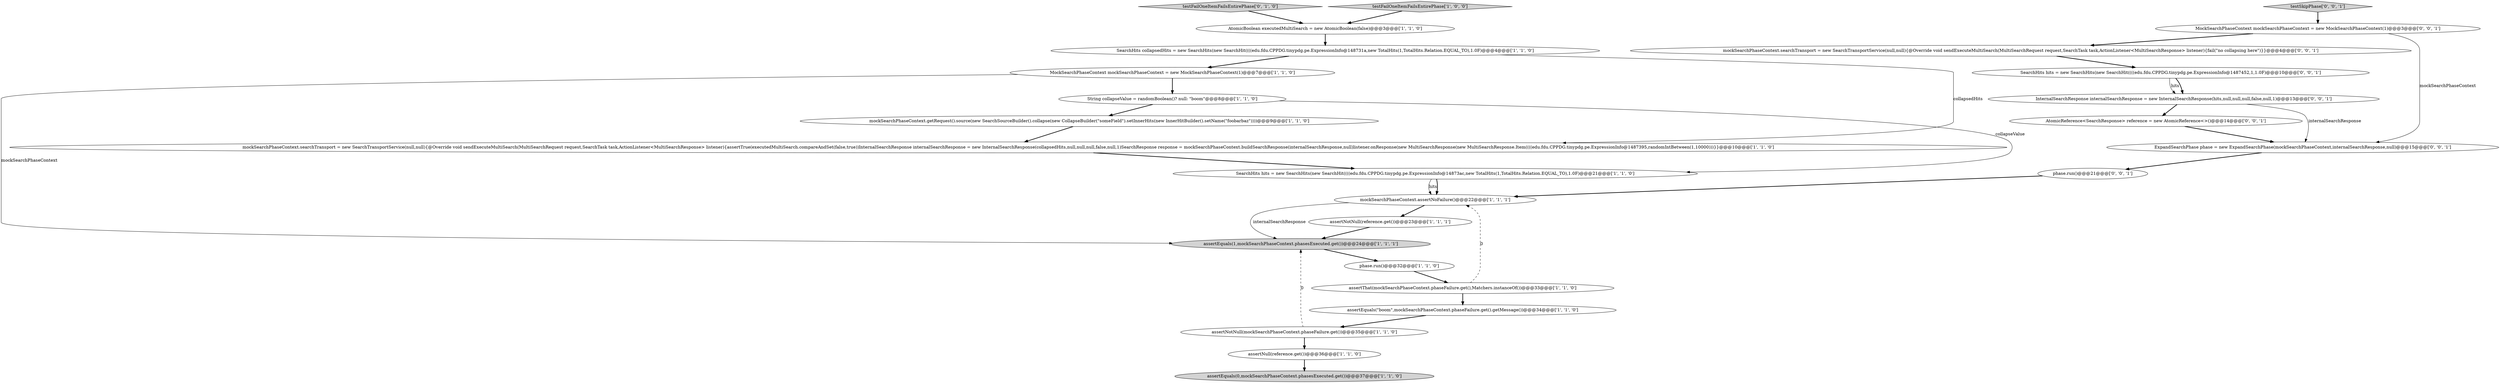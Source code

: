 digraph {
15 [style = filled, label = "mockSearchPhaseContext.searchTransport = new SearchTransportService(null,null){@Override void sendExecuteMultiSearch(MultiSearchRequest request,SearchTask task,ActionListener<MultiSearchResponse> listener){assertTrue(executedMultiSearch.compareAndSet(false,true))InternalSearchResponse internalSearchResponse = new InternalSearchResponse(collapsedHits,null,null,null,false,null,1)SearchResponse response = mockSearchPhaseContext.buildSearchResponse(internalSearchResponse,null)listener.onResponse(new MultiSearchResponse(new MultiSearchResponse.Item((((edu.fdu.CPPDG.tinypdg.pe.ExpressionInfo@1487395,randomIntBetween(1,10000)))}}@@@10@@@['1', '1', '0']", fillcolor = white, shape = ellipse image = "AAA0AAABBB1BBB"];
9 [style = filled, label = "MockSearchPhaseContext mockSearchPhaseContext = new MockSearchPhaseContext(1)@@@7@@@['1', '1', '0']", fillcolor = white, shape = ellipse image = "AAA0AAABBB1BBB"];
17 [style = filled, label = "testFailOneItemFailsEntirePhase['0', '1', '0']", fillcolor = lightgray, shape = diamond image = "AAA0AAABBB2BBB"];
18 [style = filled, label = "ExpandSearchPhase phase = new ExpandSearchPhase(mockSearchPhaseContext,internalSearchResponse,null)@@@15@@@['0', '0', '1']", fillcolor = white, shape = ellipse image = "AAA0AAABBB3BBB"];
0 [style = filled, label = "testFailOneItemFailsEntirePhase['1', '0', '0']", fillcolor = lightgray, shape = diamond image = "AAA0AAABBB1BBB"];
2 [style = filled, label = "SearchHits hits = new SearchHits(new SearchHit((((edu.fdu.CPPDG.tinypdg.pe.ExpressionInfo@14873ac,new TotalHits(1,TotalHits.Relation.EQUAL_TO),1.0F)@@@21@@@['1', '1', '0']", fillcolor = white, shape = ellipse image = "AAA0AAABBB1BBB"];
8 [style = filled, label = "assertNull(reference.get())@@@36@@@['1', '1', '0']", fillcolor = white, shape = ellipse image = "AAA0AAABBB1BBB"];
23 [style = filled, label = "AtomicReference<SearchResponse> reference = new AtomicReference<>()@@@14@@@['0', '0', '1']", fillcolor = white, shape = ellipse image = "AAA0AAABBB3BBB"];
11 [style = filled, label = "assertEquals(0,mockSearchPhaseContext.phasesExecuted.get())@@@37@@@['1', '1', '0']", fillcolor = lightgray, shape = ellipse image = "AAA0AAABBB1BBB"];
20 [style = filled, label = "InternalSearchResponse internalSearchResponse = new InternalSearchResponse(hits,null,null,null,false,null,1)@@@13@@@['0', '0', '1']", fillcolor = white, shape = ellipse image = "AAA0AAABBB3BBB"];
6 [style = filled, label = "assertEquals(\"boom\",mockSearchPhaseContext.phaseFailure.get().getMessage())@@@34@@@['1', '1', '0']", fillcolor = white, shape = ellipse image = "AAA0AAABBB1BBB"];
25 [style = filled, label = "testSkipPhase['0', '0', '1']", fillcolor = lightgray, shape = diamond image = "AAA0AAABBB3BBB"];
19 [style = filled, label = "phase.run()@@@21@@@['0', '0', '1']", fillcolor = white, shape = ellipse image = "AAA0AAABBB3BBB"];
22 [style = filled, label = "mockSearchPhaseContext.searchTransport = new SearchTransportService(null,null){@Override void sendExecuteMultiSearch(MultiSearchRequest request,SearchTask task,ActionListener<MultiSearchResponse> listener){fail(\"no collapsing here\")}}@@@4@@@['0', '0', '1']", fillcolor = white, shape = ellipse image = "AAA0AAABBB3BBB"];
5 [style = filled, label = "phase.run()@@@32@@@['1', '1', '0']", fillcolor = white, shape = ellipse image = "AAA0AAABBB1BBB"];
13 [style = filled, label = "AtomicBoolean executedMultiSearch = new AtomicBoolean(false)@@@3@@@['1', '1', '0']", fillcolor = white, shape = ellipse image = "AAA0AAABBB1BBB"];
21 [style = filled, label = "SearchHits hits = new SearchHits(new SearchHit((((edu.fdu.CPPDG.tinypdg.pe.ExpressionInfo@1487452,1,1.0F)@@@10@@@['0', '0', '1']", fillcolor = white, shape = ellipse image = "AAA0AAABBB3BBB"];
14 [style = filled, label = "assertThat(mockSearchPhaseContext.phaseFailure.get(),Matchers.instanceOf())@@@33@@@['1', '1', '0']", fillcolor = white, shape = ellipse image = "AAA0AAABBB1BBB"];
10 [style = filled, label = "String collapseValue = randomBoolean()? null: \"boom\"@@@8@@@['1', '1', '0']", fillcolor = white, shape = ellipse image = "AAA0AAABBB1BBB"];
4 [style = filled, label = "mockSearchPhaseContext.getRequest().source(new SearchSourceBuilder().collapse(new CollapseBuilder(\"someField\").setInnerHits(new InnerHitBuilder().setName(\"foobarbaz\"))))@@@9@@@['1', '1', '0']", fillcolor = white, shape = ellipse image = "AAA0AAABBB1BBB"];
24 [style = filled, label = "MockSearchPhaseContext mockSearchPhaseContext = new MockSearchPhaseContext(1)@@@3@@@['0', '0', '1']", fillcolor = white, shape = ellipse image = "AAA0AAABBB3BBB"];
1 [style = filled, label = "mockSearchPhaseContext.assertNoFailure()@@@22@@@['1', '1', '1']", fillcolor = white, shape = ellipse image = "AAA0AAABBB1BBB"];
7 [style = filled, label = "assertNotNull(mockSearchPhaseContext.phaseFailure.get())@@@35@@@['1', '1', '0']", fillcolor = white, shape = ellipse image = "AAA0AAABBB1BBB"];
3 [style = filled, label = "assertEquals(1,mockSearchPhaseContext.phasesExecuted.get())@@@24@@@['1', '1', '1']", fillcolor = lightgray, shape = ellipse image = "AAA0AAABBB1BBB"];
16 [style = filled, label = "SearchHits collapsedHits = new SearchHits(new SearchHit((((edu.fdu.CPPDG.tinypdg.pe.ExpressionInfo@148731a,new TotalHits(1,TotalHits.Relation.EQUAL_TO),1.0F)@@@4@@@['1', '1', '0']", fillcolor = white, shape = ellipse image = "AAA0AAABBB1BBB"];
12 [style = filled, label = "assertNotNull(reference.get())@@@23@@@['1', '1', '1']", fillcolor = white, shape = ellipse image = "AAA0AAABBB1BBB"];
5->14 [style = bold, label=""];
20->23 [style = bold, label=""];
7->8 [style = bold, label=""];
9->3 [style = solid, label="mockSearchPhaseContext"];
19->1 [style = bold, label=""];
20->18 [style = solid, label="internalSearchResponse"];
1->12 [style = bold, label=""];
25->24 [style = bold, label=""];
21->20 [style = solid, label="hits"];
0->13 [style = bold, label=""];
2->1 [style = solid, label="hits"];
3->5 [style = bold, label=""];
15->2 [style = bold, label=""];
16->15 [style = solid, label="collapsedHits"];
1->3 [style = solid, label="internalSearchResponse"];
24->22 [style = bold, label=""];
8->11 [style = bold, label=""];
7->3 [style = dashed, label="0"];
21->20 [style = bold, label=""];
18->19 [style = bold, label=""];
10->4 [style = bold, label=""];
13->16 [style = bold, label=""];
12->3 [style = bold, label=""];
17->13 [style = bold, label=""];
24->18 [style = solid, label="mockSearchPhaseContext"];
2->1 [style = bold, label=""];
14->6 [style = bold, label=""];
23->18 [style = bold, label=""];
14->1 [style = dashed, label="0"];
22->21 [style = bold, label=""];
6->7 [style = bold, label=""];
4->15 [style = bold, label=""];
9->10 [style = bold, label=""];
16->9 [style = bold, label=""];
10->2 [style = solid, label="collapseValue"];
}
